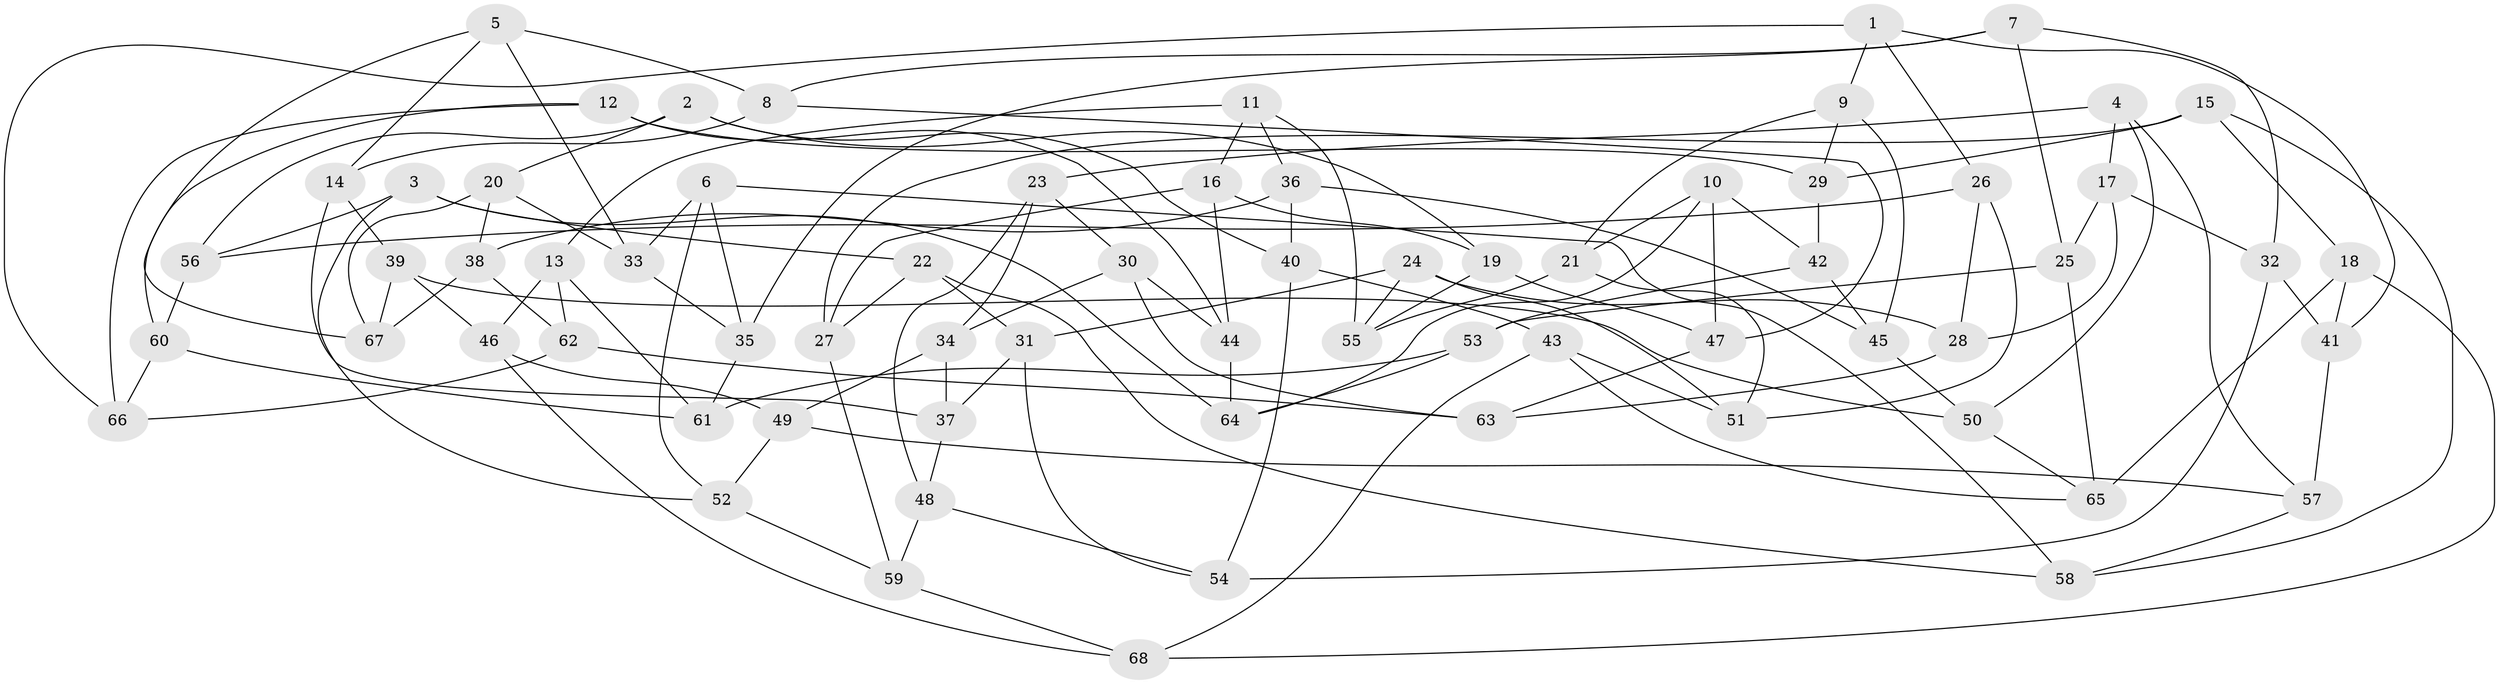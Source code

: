 // Generated by graph-tools (version 1.1) at 2025/50/03/09/25 03:50:50]
// undirected, 68 vertices, 136 edges
graph export_dot {
graph [start="1"]
  node [color=gray90,style=filled];
  1;
  2;
  3;
  4;
  5;
  6;
  7;
  8;
  9;
  10;
  11;
  12;
  13;
  14;
  15;
  16;
  17;
  18;
  19;
  20;
  21;
  22;
  23;
  24;
  25;
  26;
  27;
  28;
  29;
  30;
  31;
  32;
  33;
  34;
  35;
  36;
  37;
  38;
  39;
  40;
  41;
  42;
  43;
  44;
  45;
  46;
  47;
  48;
  49;
  50;
  51;
  52;
  53;
  54;
  55;
  56;
  57;
  58;
  59;
  60;
  61;
  62;
  63;
  64;
  65;
  66;
  67;
  68;
  1 -- 66;
  1 -- 41;
  1 -- 9;
  1 -- 26;
  2 -- 40;
  2 -- 20;
  2 -- 56;
  2 -- 19;
  3 -- 22;
  3 -- 56;
  3 -- 64;
  3 -- 52;
  4 -- 17;
  4 -- 23;
  4 -- 50;
  4 -- 57;
  5 -- 8;
  5 -- 14;
  5 -- 33;
  5 -- 67;
  6 -- 35;
  6 -- 52;
  6 -- 58;
  6 -- 33;
  7 -- 35;
  7 -- 25;
  7 -- 32;
  7 -- 8;
  8 -- 14;
  8 -- 47;
  9 -- 29;
  9 -- 45;
  9 -- 21;
  10 -- 42;
  10 -- 64;
  10 -- 47;
  10 -- 21;
  11 -- 13;
  11 -- 55;
  11 -- 16;
  11 -- 36;
  12 -- 44;
  12 -- 60;
  12 -- 66;
  12 -- 29;
  13 -- 62;
  13 -- 46;
  13 -- 61;
  14 -- 37;
  14 -- 39;
  15 -- 27;
  15 -- 18;
  15 -- 58;
  15 -- 29;
  16 -- 27;
  16 -- 44;
  16 -- 19;
  17 -- 28;
  17 -- 32;
  17 -- 25;
  18 -- 41;
  18 -- 68;
  18 -- 65;
  19 -- 47;
  19 -- 55;
  20 -- 38;
  20 -- 67;
  20 -- 33;
  21 -- 51;
  21 -- 55;
  22 -- 31;
  22 -- 58;
  22 -- 27;
  23 -- 34;
  23 -- 30;
  23 -- 48;
  24 -- 28;
  24 -- 51;
  24 -- 55;
  24 -- 31;
  25 -- 65;
  25 -- 53;
  26 -- 28;
  26 -- 51;
  26 -- 56;
  27 -- 59;
  28 -- 63;
  29 -- 42;
  30 -- 63;
  30 -- 34;
  30 -- 44;
  31 -- 37;
  31 -- 54;
  32 -- 54;
  32 -- 41;
  33 -- 35;
  34 -- 37;
  34 -- 49;
  35 -- 61;
  36 -- 38;
  36 -- 45;
  36 -- 40;
  37 -- 48;
  38 -- 62;
  38 -- 67;
  39 -- 46;
  39 -- 50;
  39 -- 67;
  40 -- 54;
  40 -- 43;
  41 -- 57;
  42 -- 53;
  42 -- 45;
  43 -- 51;
  43 -- 68;
  43 -- 65;
  44 -- 64;
  45 -- 50;
  46 -- 68;
  46 -- 49;
  47 -- 63;
  48 -- 54;
  48 -- 59;
  49 -- 57;
  49 -- 52;
  50 -- 65;
  52 -- 59;
  53 -- 64;
  53 -- 61;
  56 -- 60;
  57 -- 58;
  59 -- 68;
  60 -- 61;
  60 -- 66;
  62 -- 66;
  62 -- 63;
}
